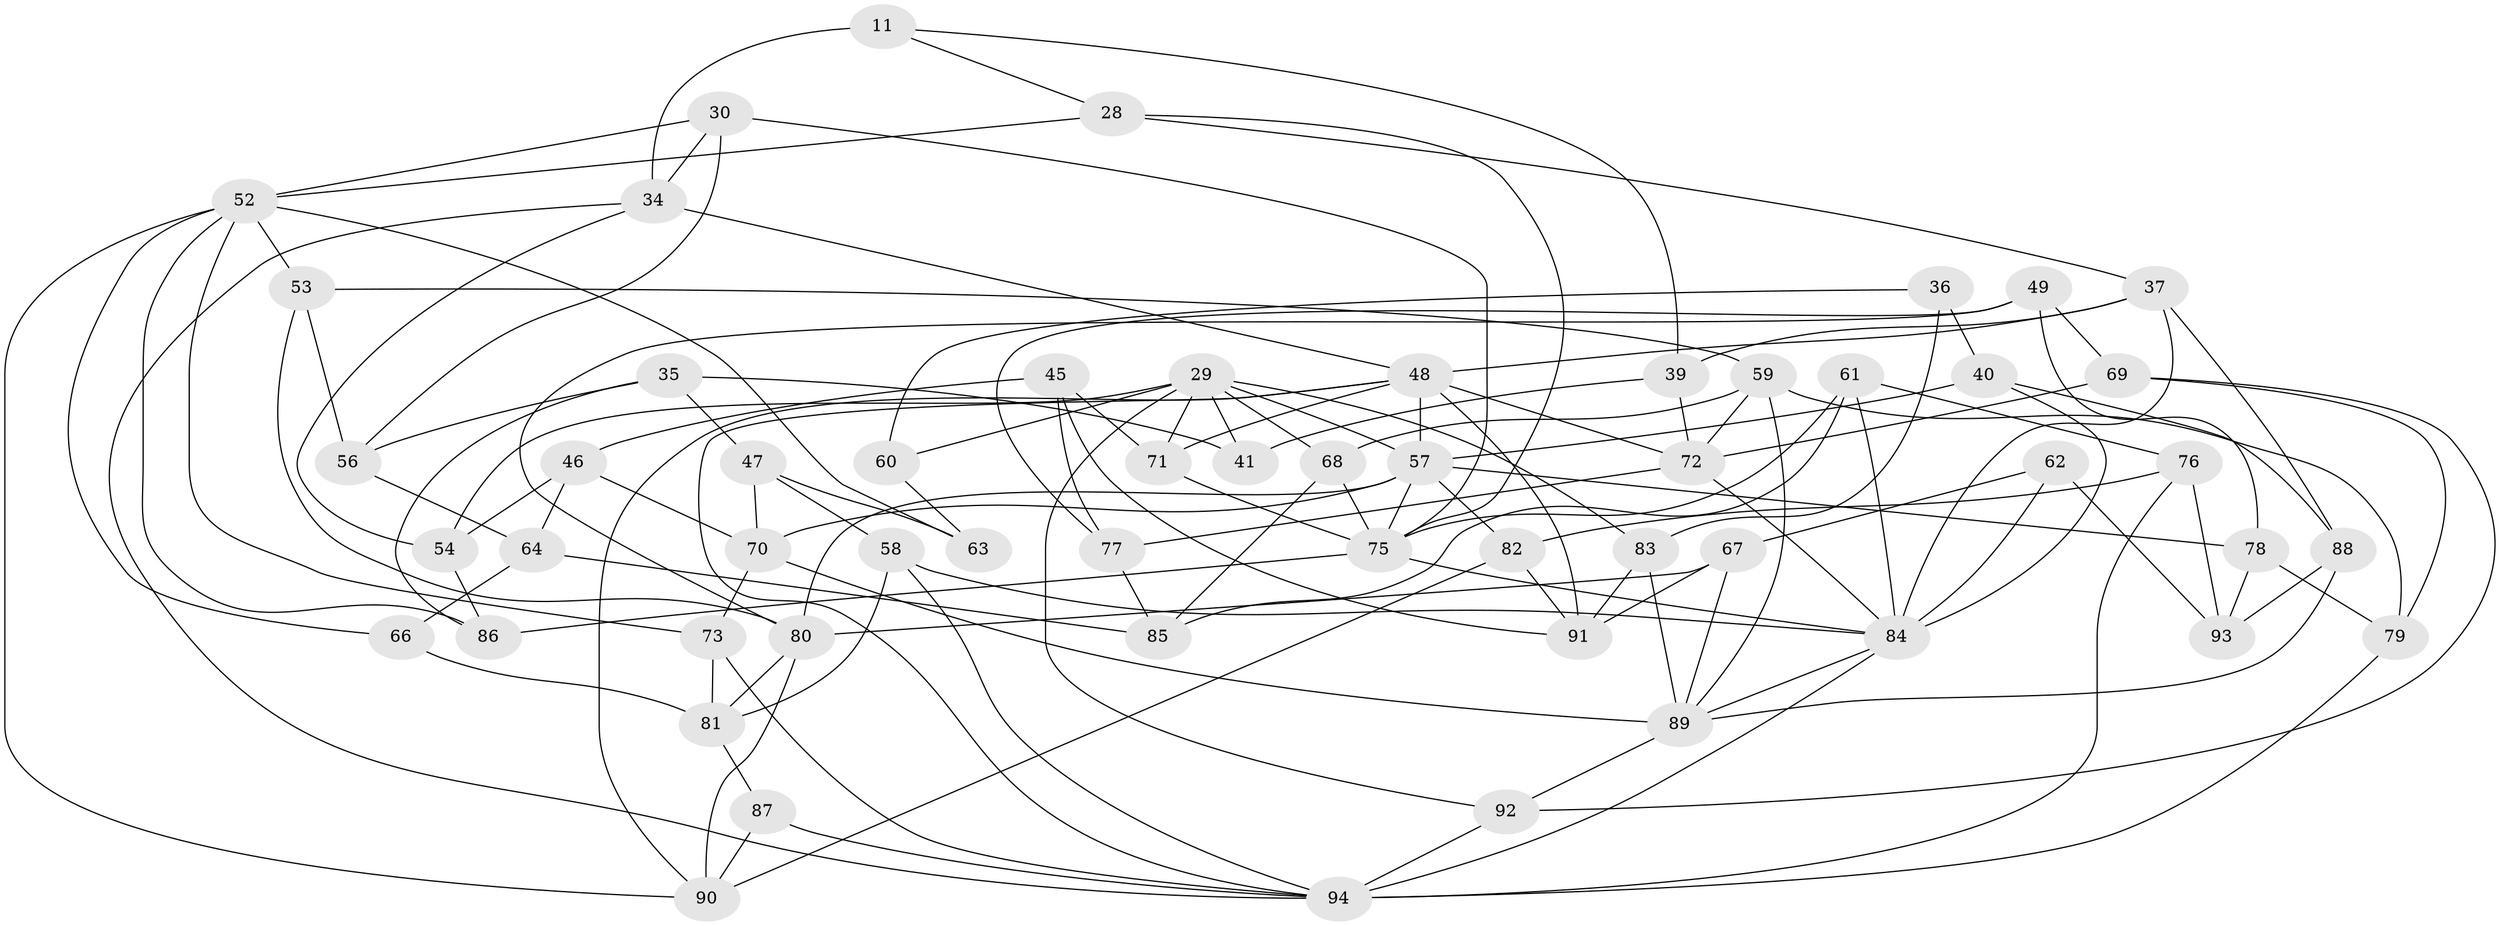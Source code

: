 // original degree distribution, {4: 1.0}
// Generated by graph-tools (version 1.1) at 2025/01/03/04/25 22:01:12]
// undirected, 56 vertices, 130 edges
graph export_dot {
graph [start="1"]
  node [color=gray90,style=filled];
  11;
  28;
  29 [super="+17"];
  30;
  34 [super="+9"];
  35;
  36;
  37 [super="+20"];
  39;
  40 [super="+18"];
  41;
  45;
  46;
  47 [super="+24"];
  48 [super="+2+12+8"];
  49;
  52 [super="+27"];
  53;
  54;
  56;
  57 [super="+21+42"];
  58 [super="+14"];
  59 [super="+38"];
  60;
  61;
  62;
  63;
  64;
  66;
  67 [super="+43"];
  68;
  69;
  70 [super="+22"];
  71;
  72 [super="+1+55"];
  73;
  75 [super="+26+44"];
  76;
  77;
  78;
  79;
  80 [super="+51+50"];
  81 [super="+15"];
  82;
  83;
  84 [super="+4+6+65"];
  85;
  86;
  87;
  88;
  89 [super="+10+31"];
  90 [super="+23"];
  91 [super="+74"];
  92;
  93;
  94 [super="+32"];
  11 -- 39;
  11 -- 28;
  11 -- 34 [weight=2];
  28 -- 37;
  28 -- 52;
  28 -- 75;
  29 -- 41 [weight=2];
  29 -- 60 [weight=2];
  29 -- 68;
  29 -- 71;
  29 -- 92;
  29 -- 83;
  29 -- 54;
  29 -- 57;
  30 -- 56;
  30 -- 34;
  30 -- 52;
  30 -- 75;
  34 -- 54;
  34 -- 94;
  34 -- 48;
  35 -- 56;
  35 -- 47;
  35 -- 86;
  35 -- 41;
  36 -- 60;
  36 -- 83;
  36 -- 40 [weight=2];
  37 -- 88;
  37 -- 48;
  37 -- 84 [weight=2];
  37 -- 39;
  39 -- 72;
  39 -- 41;
  40 -- 88;
  40 -- 84 [weight=2];
  40 -- 57;
  45 -- 46;
  45 -- 71;
  45 -- 77;
  45 -- 91;
  46 -- 54;
  46 -- 64;
  46 -- 70;
  47 -- 63 [weight=2];
  47 -- 58 [weight=2];
  47 -- 70;
  48 -- 71;
  48 -- 72;
  48 -- 90;
  48 -- 57 [weight=2];
  48 -- 91 [weight=2];
  48 -- 94;
  49 -- 80;
  49 -- 78;
  49 -- 69;
  49 -- 77;
  52 -- 73;
  52 -- 63;
  52 -- 86;
  52 -- 66;
  52 -- 53;
  52 -- 90;
  53 -- 80;
  53 -- 56;
  53 -- 59;
  54 -- 86;
  56 -- 64;
  57 -- 78;
  57 -- 75;
  57 -- 80 [weight=2];
  57 -- 82;
  57 -- 70;
  58 -- 81;
  58 -- 84 [weight=2];
  58 -- 94;
  59 -- 68;
  59 -- 72 [weight=2];
  59 -- 79;
  59 -- 89;
  60 -- 63;
  61 -- 76;
  61 -- 84;
  61 -- 85;
  61 -- 75;
  62 -- 93;
  62 -- 67 [weight=2];
  62 -- 84;
  64 -- 85;
  64 -- 66;
  66 -- 81 [weight=2];
  67 -- 80 [weight=2];
  67 -- 91;
  67 -- 89;
  68 -- 85;
  68 -- 75;
  69 -- 92;
  69 -- 79;
  69 -- 72;
  70 -- 73;
  70 -- 89 [weight=2];
  71 -- 75;
  72 -- 84 [weight=2];
  72 -- 77;
  73 -- 81;
  73 -- 94;
  75 -- 86;
  75 -- 84;
  76 -- 93;
  76 -- 82;
  76 -- 94;
  77 -- 85;
  78 -- 79;
  78 -- 93;
  79 -- 94;
  80 -- 81;
  80 -- 90;
  81 -- 87;
  82 -- 90;
  82 -- 91;
  83 -- 91;
  83 -- 89;
  84 -- 94 [weight=2];
  84 -- 89;
  87 -- 90 [weight=2];
  87 -- 94;
  88 -- 89;
  88 -- 93;
  89 -- 92;
  92 -- 94;
}
